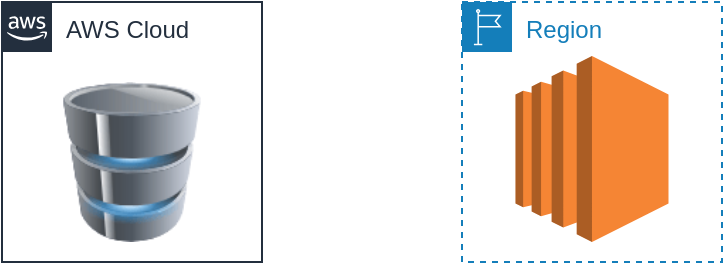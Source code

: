 <mxfile version="19.0.3" type="device"><diagram id="pOeIjdqQ_qid1hbLa7JX" name="Page-1"><mxGraphModel dx="1421" dy="904" grid="1" gridSize="10" guides="1" tooltips="1" connect="1" arrows="1" fold="1" page="1" pageScale="1" pageWidth="827" pageHeight="1169" math="0" shadow="0"><root><mxCell id="0"/><mxCell id="1" parent="0"/><mxCell id="5i7VU8sxTlh_DojUgWXD-1" value="AWS Cloud" style="points=[[0,0],[0.25,0],[0.5,0],[0.75,0],[1,0],[1,0.25],[1,0.5],[1,0.75],[1,1],[0.75,1],[0.5,1],[0.25,1],[0,1],[0,0.75],[0,0.5],[0,0.25]];outlineConnect=0;gradientColor=none;html=1;whiteSpace=wrap;fontSize=12;fontStyle=0;container=1;pointerEvents=0;collapsible=0;recursiveResize=0;shape=mxgraph.aws4.group;grIcon=mxgraph.aws4.group_aws_cloud_alt;strokeColor=#232F3E;fillColor=none;verticalAlign=top;align=left;spacingLeft=30;fontColor=#232F3E;dashed=0;" parent="1" vertex="1"><mxGeometry x="210" y="230" width="130" height="130" as="geometry"/></mxCell><mxCell id="xUHJV5QXkyTOu5aMK-rF-2" value="" style="image;html=1;image=img/lib/clip_art/computers/Database_128x128.png" parent="5i7VU8sxTlh_DojUgWXD-1" vertex="1"><mxGeometry x="25" y="40" width="80" height="80" as="geometry"/></mxCell><mxCell id="5i7VU8sxTlh_DojUgWXD-2" value="Region" style="points=[[0,0],[0.25,0],[0.5,0],[0.75,0],[1,0],[1,0.25],[1,0.5],[1,0.75],[1,1],[0.75,1],[0.5,1],[0.25,1],[0,1],[0,0.75],[0,0.5],[0,0.25]];outlineConnect=0;gradientColor=none;html=1;whiteSpace=wrap;fontSize=12;fontStyle=0;container=1;pointerEvents=0;collapsible=0;recursiveResize=0;shape=mxgraph.aws4.group;grIcon=mxgraph.aws4.group_region;strokeColor=#147EBA;fillColor=none;verticalAlign=top;align=left;spacingLeft=30;fontColor=#147EBA;dashed=1;" parent="1" vertex="1"><mxGeometry x="440" y="230" width="130" height="130" as="geometry"/></mxCell><mxCell id="xUHJV5QXkyTOu5aMK-rF-3" value="" style="outlineConnect=0;dashed=0;verticalLabelPosition=bottom;verticalAlign=top;align=center;html=1;shape=mxgraph.aws3.ec2;fillColor=#F58534;gradientColor=none;" parent="5i7VU8sxTlh_DojUgWXD-2" vertex="1"><mxGeometry x="26.75" y="27" width="76.5" height="93" as="geometry"/></mxCell></root></mxGraphModel></diagram></mxfile>